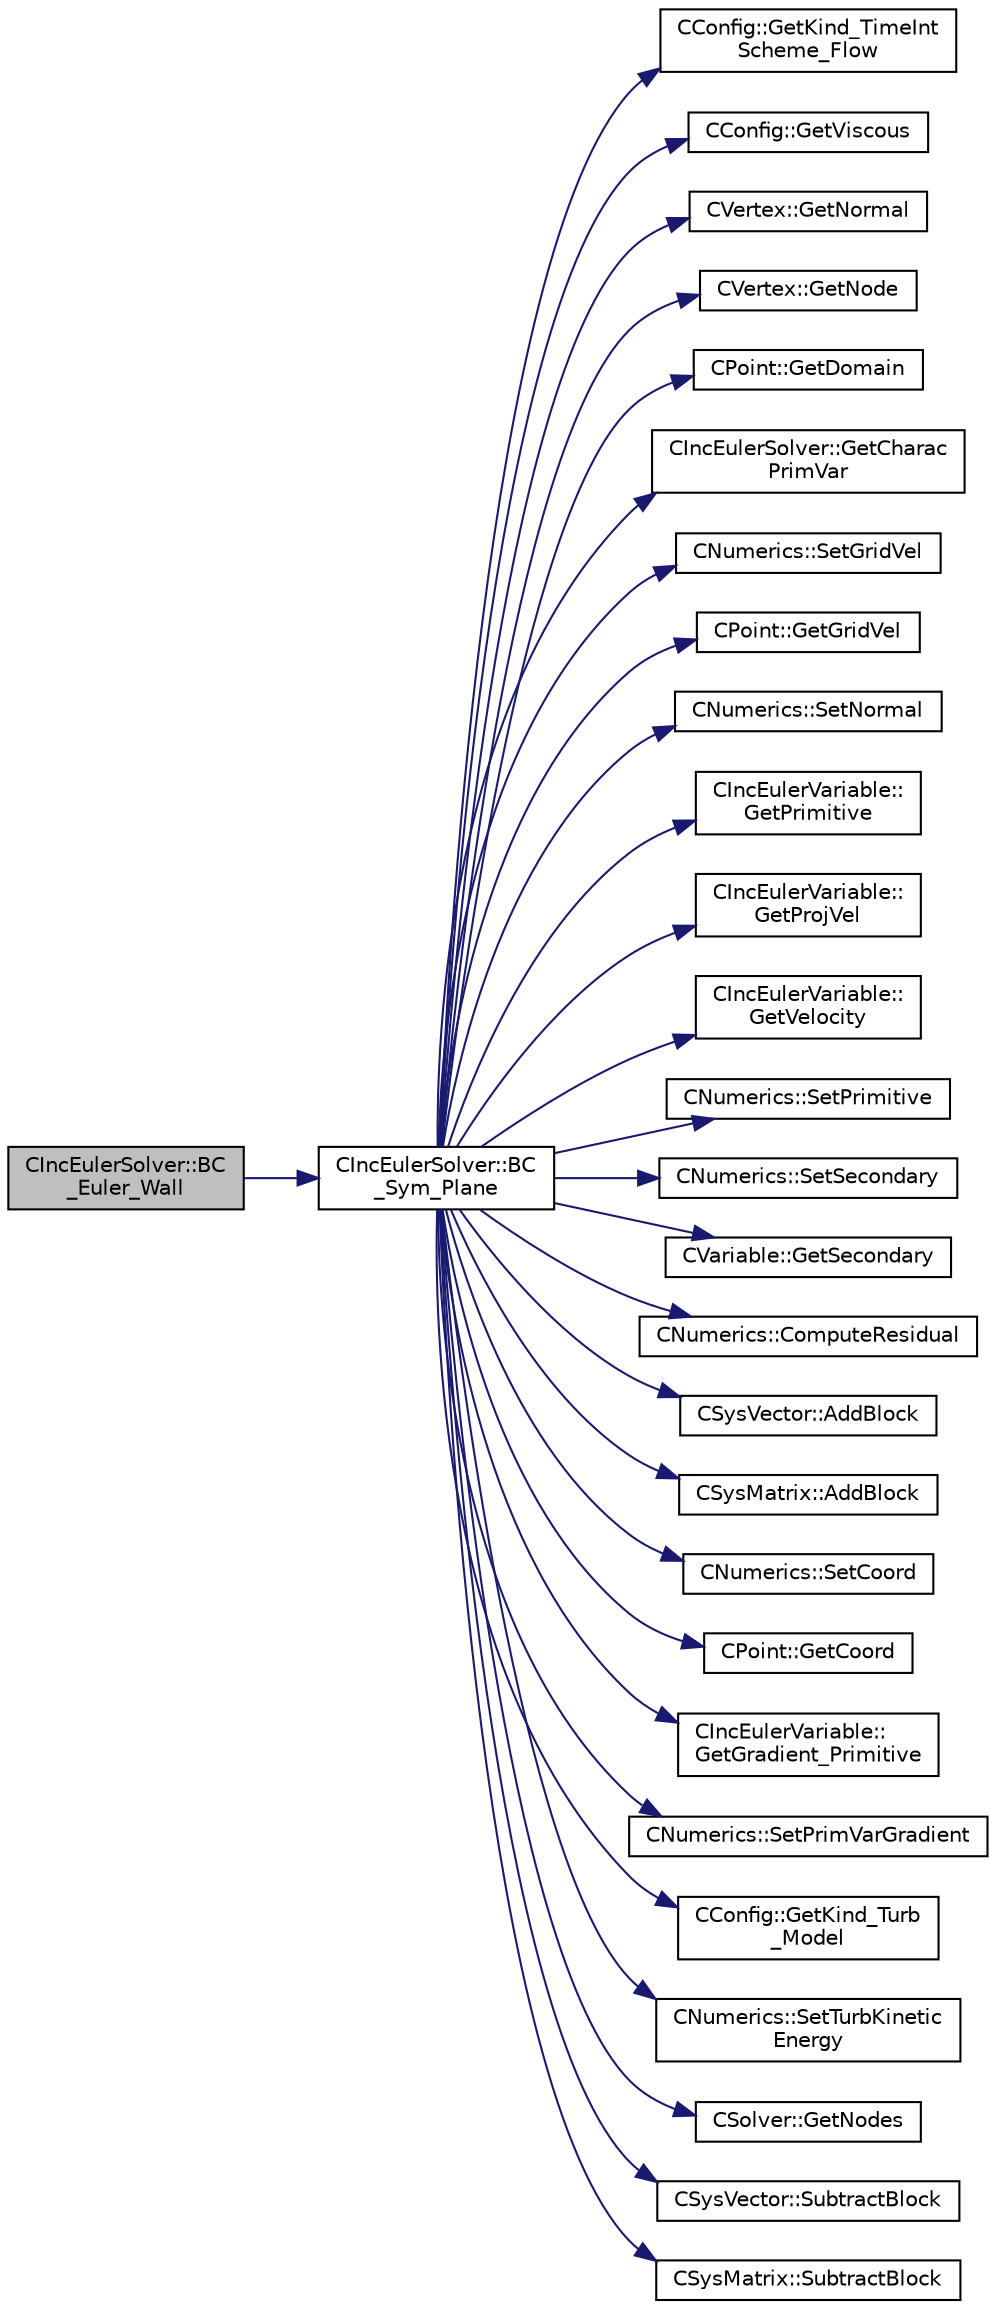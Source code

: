 digraph "CIncEulerSolver::BC_Euler_Wall"
{
  edge [fontname="Helvetica",fontsize="10",labelfontname="Helvetica",labelfontsize="10"];
  node [fontname="Helvetica",fontsize="10",shape=record];
  rankdir="LR";
  Node317 [label="CIncEulerSolver::BC\l_Euler_Wall",height=0.2,width=0.4,color="black", fillcolor="grey75", style="filled", fontcolor="black"];
  Node317 -> Node318 [color="midnightblue",fontsize="10",style="solid",fontname="Helvetica"];
  Node318 [label="CIncEulerSolver::BC\l_Sym_Plane",height=0.2,width=0.4,color="black", fillcolor="white", style="filled",URL="$class_c_inc_euler_solver.html#aeba8d18ef3cf25b277fa28c4865746f2",tooltip="Impose the symmetry boundary condition using the residual. "];
  Node318 -> Node319 [color="midnightblue",fontsize="10",style="solid",fontname="Helvetica"];
  Node319 [label="CConfig::GetKind_TimeInt\lScheme_Flow",height=0.2,width=0.4,color="black", fillcolor="white", style="filled",URL="$class_c_config.html#a20e5fd7b43cfd2bf2bcf5137f12bc635",tooltip="Get the kind of integration scheme (explicit or implicit) for the flow equations. ..."];
  Node318 -> Node320 [color="midnightblue",fontsize="10",style="solid",fontname="Helvetica"];
  Node320 [label="CConfig::GetViscous",height=0.2,width=0.4,color="black", fillcolor="white", style="filled",URL="$class_c_config.html#a2e9af0bd3e1f5ed865e81b627e94a662",tooltip="Determines if problem is viscous. "];
  Node318 -> Node321 [color="midnightblue",fontsize="10",style="solid",fontname="Helvetica"];
  Node321 [label="CVertex::GetNormal",height=0.2,width=0.4,color="black", fillcolor="white", style="filled",URL="$class_c_vertex.html#a0d289163c6f3384822fcb9ae86fc1c39",tooltip="Copy the the normal vector of a face. "];
  Node318 -> Node322 [color="midnightblue",fontsize="10",style="solid",fontname="Helvetica"];
  Node322 [label="CVertex::GetNode",height=0.2,width=0.4,color="black", fillcolor="white", style="filled",URL="$class_c_vertex.html#a95c513bf927464157ed96b6c79779a1f",tooltip="Get the node of the vertex. "];
  Node318 -> Node323 [color="midnightblue",fontsize="10",style="solid",fontname="Helvetica"];
  Node323 [label="CPoint::GetDomain",height=0.2,width=0.4,color="black", fillcolor="white", style="filled",URL="$class_c_point.html#a1d7e22a60d4cfef356af1cba2bab3e55",tooltip="For parallel computation, its indicates if a point must be computed or not. "];
  Node318 -> Node324 [color="midnightblue",fontsize="10",style="solid",fontname="Helvetica"];
  Node324 [label="CIncEulerSolver::GetCharac\lPrimVar",height=0.2,width=0.4,color="black", fillcolor="white", style="filled",URL="$class_c_inc_euler_solver.html#ab856e9c1b827a52d96ae38e1bbd3512e",tooltip="Value of the characteristic variables at the boundaries. "];
  Node318 -> Node325 [color="midnightblue",fontsize="10",style="solid",fontname="Helvetica"];
  Node325 [label="CNumerics::SetGridVel",height=0.2,width=0.4,color="black", fillcolor="white", style="filled",URL="$class_c_numerics.html#ae15b9e4ad2008444365109c434e24207",tooltip="Set the velocity of the computational grid. "];
  Node318 -> Node326 [color="midnightblue",fontsize="10",style="solid",fontname="Helvetica"];
  Node326 [label="CPoint::GetGridVel",height=0.2,width=0.4,color="black", fillcolor="white", style="filled",URL="$class_c_point.html#a62ec636f4a05ac578b582a053e8553f9",tooltip="Get the value of the grid velocity at the point. "];
  Node318 -> Node327 [color="midnightblue",fontsize="10",style="solid",fontname="Helvetica"];
  Node327 [label="CNumerics::SetNormal",height=0.2,width=0.4,color="black", fillcolor="white", style="filled",URL="$class_c_numerics.html#a41903d97957f351cd9ee63ca404985b1",tooltip="Set the value of the normal vector to the face between two points. "];
  Node318 -> Node328 [color="midnightblue",fontsize="10",style="solid",fontname="Helvetica"];
  Node328 [label="CIncEulerVariable::\lGetPrimitive",height=0.2,width=0.4,color="black", fillcolor="white", style="filled",URL="$class_c_inc_euler_variable.html#af3063f74dadcaaacbe9f9d39fbf897ac",tooltip="Get the primitive variables. "];
  Node318 -> Node329 [color="midnightblue",fontsize="10",style="solid",fontname="Helvetica"];
  Node329 [label="CIncEulerVariable::\lGetProjVel",height=0.2,width=0.4,color="black", fillcolor="white", style="filled",URL="$class_c_inc_euler_variable.html#a5be448ff9935d455153f6a3e63163ab2",tooltip="Get the projected velocity in a unitary vector direction (compressible solver). "];
  Node318 -> Node330 [color="midnightblue",fontsize="10",style="solid",fontname="Helvetica"];
  Node330 [label="CIncEulerVariable::\lGetVelocity",height=0.2,width=0.4,color="black", fillcolor="white", style="filled",URL="$class_c_inc_euler_variable.html#ab8a0bc37de1ef84311928bb426263f7a",tooltip="Get the velocity of the flow. "];
  Node318 -> Node331 [color="midnightblue",fontsize="10",style="solid",fontname="Helvetica"];
  Node331 [label="CNumerics::SetPrimitive",height=0.2,width=0.4,color="black", fillcolor="white", style="filled",URL="$class_c_numerics.html#af72b17d397adf09beed2e99e2daf895c",tooltip="Set the value of the primitive variables. "];
  Node318 -> Node332 [color="midnightblue",fontsize="10",style="solid",fontname="Helvetica"];
  Node332 [label="CNumerics::SetSecondary",height=0.2,width=0.4,color="black", fillcolor="white", style="filled",URL="$class_c_numerics.html#a6e34c34e24623507f06c184939f6656a",tooltip="Set the value of the primitive variables. "];
  Node318 -> Node333 [color="midnightblue",fontsize="10",style="solid",fontname="Helvetica"];
  Node333 [label="CVariable::GetSecondary",height=0.2,width=0.4,color="black", fillcolor="white", style="filled",URL="$class_c_variable.html#a98cac563b0d4ead9f5c7bde9c9e9161b",tooltip="A virtual member. "];
  Node318 -> Node334 [color="midnightblue",fontsize="10",style="solid",fontname="Helvetica"];
  Node334 [label="CNumerics::ComputeResidual",height=0.2,width=0.4,color="black", fillcolor="white", style="filled",URL="$class_c_numerics.html#abe734316e0047f463f059fd77a281958",tooltip="Compute the numerical residual. "];
  Node318 -> Node335 [color="midnightblue",fontsize="10",style="solid",fontname="Helvetica"];
  Node335 [label="CSysVector::AddBlock",height=0.2,width=0.4,color="black", fillcolor="white", style="filled",URL="$class_c_sys_vector.html#acd4c36df2ea0b7ad473944cff9bf5d72",tooltip="Add val_residual to the residual. "];
  Node318 -> Node336 [color="midnightblue",fontsize="10",style="solid",fontname="Helvetica"];
  Node336 [label="CSysMatrix::AddBlock",height=0.2,width=0.4,color="black", fillcolor="white", style="filled",URL="$class_c_sys_matrix.html#a85def3109e5aa5307268ca830a8f6522",tooltip="Adds the specified block to the sparse matrix. "];
  Node318 -> Node337 [color="midnightblue",fontsize="10",style="solid",fontname="Helvetica"];
  Node337 [label="CNumerics::SetCoord",height=0.2,width=0.4,color="black", fillcolor="white", style="filled",URL="$class_c_numerics.html#a5fa1089c7228d6d49677a633bbe3c890",tooltip="Set coordinates of the points. "];
  Node318 -> Node338 [color="midnightblue",fontsize="10",style="solid",fontname="Helvetica"];
  Node338 [label="CPoint::GetCoord",height=0.2,width=0.4,color="black", fillcolor="white", style="filled",URL="$class_c_point.html#a95fe081d22e96e190cb3edcbf0d6525f",tooltip="Get the coordinates dor the control volume. "];
  Node318 -> Node339 [color="midnightblue",fontsize="10",style="solid",fontname="Helvetica"];
  Node339 [label="CIncEulerVariable::\lGetGradient_Primitive",height=0.2,width=0.4,color="black", fillcolor="white", style="filled",URL="$class_c_inc_euler_variable.html#a6732935d0d77a7e11ad404766b031f94",tooltip="Get the value of the primitive variables gradient. "];
  Node318 -> Node340 [color="midnightblue",fontsize="10",style="solid",fontname="Helvetica"];
  Node340 [label="CNumerics::SetPrimVarGradient",height=0.2,width=0.4,color="black", fillcolor="white", style="filled",URL="$class_c_numerics.html#a22772ccb1c59b1267152d4cc9825a98a",tooltip="Set the gradient of the primitive variables. "];
  Node318 -> Node341 [color="midnightblue",fontsize="10",style="solid",fontname="Helvetica"];
  Node341 [label="CConfig::GetKind_Turb\l_Model",height=0.2,width=0.4,color="black", fillcolor="white", style="filled",URL="$class_c_config.html#a40aaed07fc5844d505d2c0b7076594d7",tooltip="Get the kind of the turbulence model. "];
  Node318 -> Node342 [color="midnightblue",fontsize="10",style="solid",fontname="Helvetica"];
  Node342 [label="CNumerics::SetTurbKinetic\lEnergy",height=0.2,width=0.4,color="black", fillcolor="white", style="filled",URL="$class_c_numerics.html#adb60105707161f121e6c9d79a2c80284",tooltip="Set the turbulent kinetic energy. "];
  Node318 -> Node343 [color="midnightblue",fontsize="10",style="solid",fontname="Helvetica"];
  Node343 [label="CSolver::GetNodes",height=0.2,width=0.4,color="black", fillcolor="white", style="filled",URL="$class_c_solver.html#af3198e52a2ea377bb765647b5e697197",tooltip="Allow outside access to the nodes of the solver, containing conservatives, primitives, etc. "];
  Node318 -> Node344 [color="midnightblue",fontsize="10",style="solid",fontname="Helvetica"];
  Node344 [label="CSysVector::SubtractBlock",height=0.2,width=0.4,color="black", fillcolor="white", style="filled",URL="$class_c_sys_vector.html#a732b302ca148d38b442bfe7e096a81be",tooltip="Subtract val_residual to the residual. "];
  Node318 -> Node345 [color="midnightblue",fontsize="10",style="solid",fontname="Helvetica"];
  Node345 [label="CSysMatrix::SubtractBlock",height=0.2,width=0.4,color="black", fillcolor="white", style="filled",URL="$class_c_sys_matrix.html#af913d33707e948c30fff5a62773ef5c6",tooltip="Subtracts the specified block to the sparse matrix. "];
}
